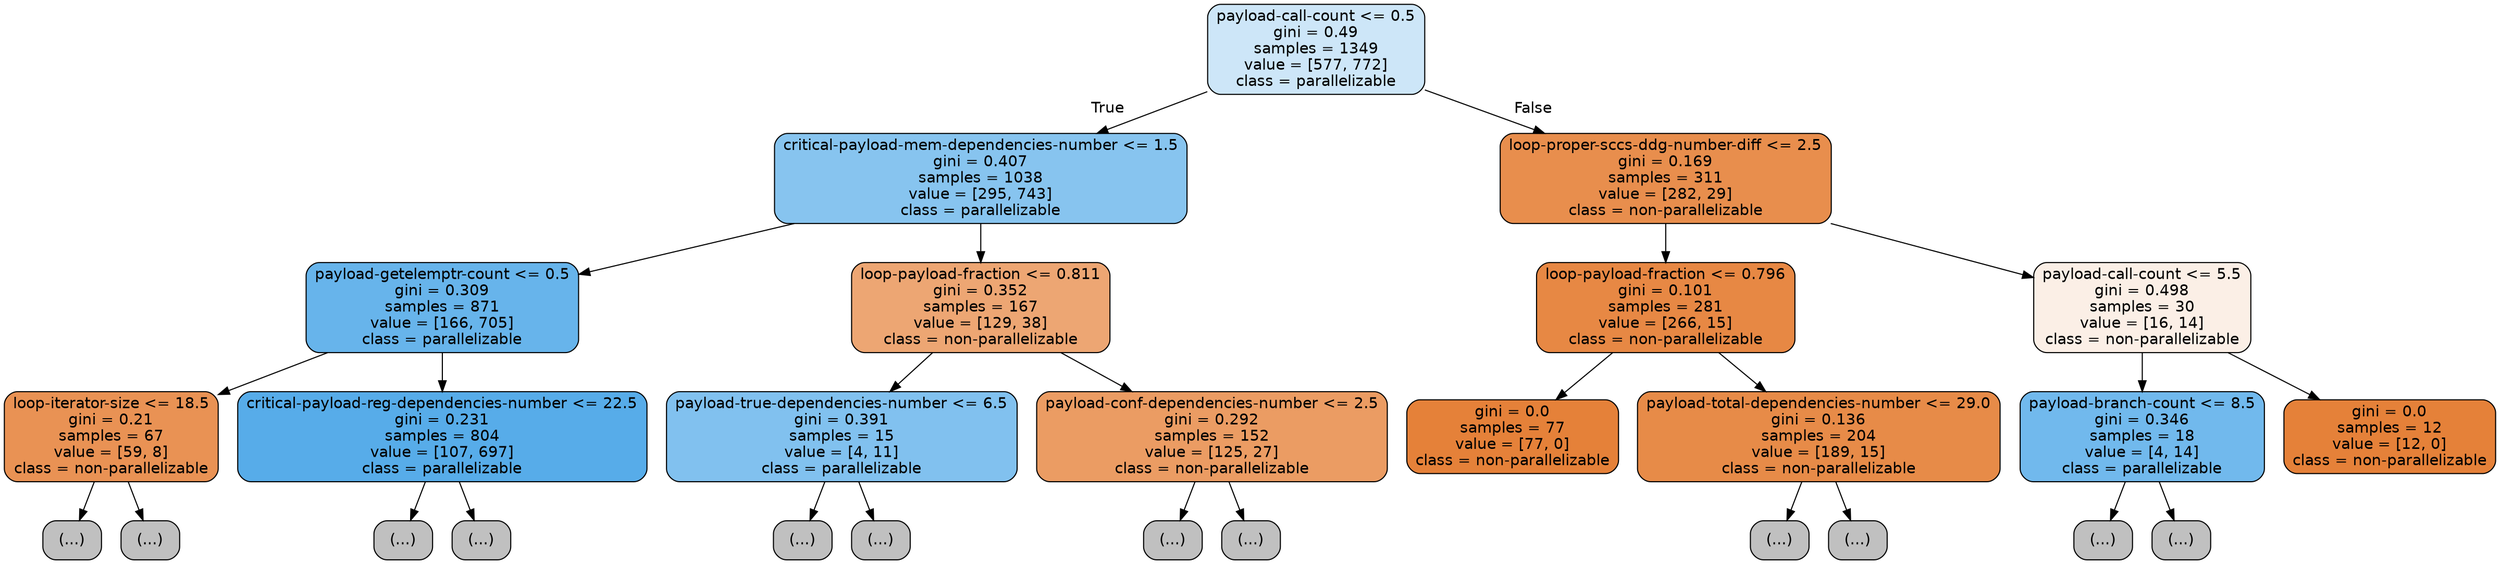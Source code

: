 digraph Tree {
node [shape=box, style="filled, rounded", color="black", fontname=helvetica] ;
edge [fontname=helvetica] ;
0 [label="payload-call-count <= 0.5\ngini = 0.49\nsamples = 1349\nvalue = [577, 772]\nclass = parallelizable", fillcolor="#399de540"] ;
1 [label="critical-payload-mem-dependencies-number <= 1.5\ngini = 0.407\nsamples = 1038\nvalue = [295, 743]\nclass = parallelizable", fillcolor="#399de59a"] ;
0 -> 1 [labeldistance=2.5, labelangle=45, headlabel="True"] ;
2 [label="payload-getelemptr-count <= 0.5\ngini = 0.309\nsamples = 871\nvalue = [166, 705]\nclass = parallelizable", fillcolor="#399de5c3"] ;
1 -> 2 ;
3 [label="loop-iterator-size <= 18.5\ngini = 0.21\nsamples = 67\nvalue = [59, 8]\nclass = non-parallelizable", fillcolor="#e58139dc"] ;
2 -> 3 ;
4 [label="(...)", fillcolor="#C0C0C0"] ;
3 -> 4 ;
13 [label="(...)", fillcolor="#C0C0C0"] ;
3 -> 13 ;
26 [label="critical-payload-reg-dependencies-number <= 22.5\ngini = 0.231\nsamples = 804\nvalue = [107, 697]\nclass = parallelizable", fillcolor="#399de5d8"] ;
2 -> 26 ;
27 [label="(...)", fillcolor="#C0C0C0"] ;
26 -> 27 ;
158 [label="(...)", fillcolor="#C0C0C0"] ;
26 -> 158 ;
163 [label="loop-payload-fraction <= 0.811\ngini = 0.352\nsamples = 167\nvalue = [129, 38]\nclass = non-parallelizable", fillcolor="#e58139b4"] ;
1 -> 163 ;
164 [label="payload-true-dependencies-number <= 6.5\ngini = 0.391\nsamples = 15\nvalue = [4, 11]\nclass = parallelizable", fillcolor="#399de5a2"] ;
163 -> 164 ;
165 [label="(...)", fillcolor="#C0C0C0"] ;
164 -> 165 ;
166 [label="(...)", fillcolor="#C0C0C0"] ;
164 -> 166 ;
169 [label="payload-conf-dependencies-number <= 2.5\ngini = 0.292\nsamples = 152\nvalue = [125, 27]\nclass = non-parallelizable", fillcolor="#e58139c8"] ;
163 -> 169 ;
170 [label="(...)", fillcolor="#C0C0C0"] ;
169 -> 170 ;
195 [label="(...)", fillcolor="#C0C0C0"] ;
169 -> 195 ;
212 [label="loop-proper-sccs-ddg-number-diff <= 2.5\ngini = 0.169\nsamples = 311\nvalue = [282, 29]\nclass = non-parallelizable", fillcolor="#e58139e5"] ;
0 -> 212 [labeldistance=2.5, labelangle=-45, headlabel="False"] ;
213 [label="loop-payload-fraction <= 0.796\ngini = 0.101\nsamples = 281\nvalue = [266, 15]\nclass = non-parallelizable", fillcolor="#e58139f1"] ;
212 -> 213 ;
214 [label="gini = 0.0\nsamples = 77\nvalue = [77, 0]\nclass = non-parallelizable", fillcolor="#e58139ff"] ;
213 -> 214 ;
215 [label="payload-total-dependencies-number <= 29.0\ngini = 0.136\nsamples = 204\nvalue = [189, 15]\nclass = non-parallelizable", fillcolor="#e58139eb"] ;
213 -> 215 ;
216 [label="(...)", fillcolor="#C0C0C0"] ;
215 -> 216 ;
225 [label="(...)", fillcolor="#C0C0C0"] ;
215 -> 225 ;
236 [label="payload-call-count <= 5.5\ngini = 0.498\nsamples = 30\nvalue = [16, 14]\nclass = non-parallelizable", fillcolor="#e5813920"] ;
212 -> 236 ;
237 [label="payload-branch-count <= 8.5\ngini = 0.346\nsamples = 18\nvalue = [4, 14]\nclass = parallelizable", fillcolor="#399de5b6"] ;
236 -> 237 ;
238 [label="(...)", fillcolor="#C0C0C0"] ;
237 -> 238 ;
241 [label="(...)", fillcolor="#C0C0C0"] ;
237 -> 241 ;
244 [label="gini = 0.0\nsamples = 12\nvalue = [12, 0]\nclass = non-parallelizable", fillcolor="#e58139ff"] ;
236 -> 244 ;
}